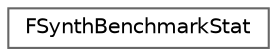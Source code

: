 digraph "Graphical Class Hierarchy"
{
 // INTERACTIVE_SVG=YES
 // LATEX_PDF_SIZE
  bgcolor="transparent";
  edge [fontname=Helvetica,fontsize=10,labelfontname=Helvetica,labelfontsize=10];
  node [fontname=Helvetica,fontsize=10,shape=box,height=0.2,width=0.4];
  rankdir="LR";
  Node0 [id="Node000000",label="FSynthBenchmarkStat",height=0.2,width=0.4,color="grey40", fillcolor="white", style="filled",URL="$d0/d96/structFSynthBenchmarkStat.html",tooltip=" "];
}
